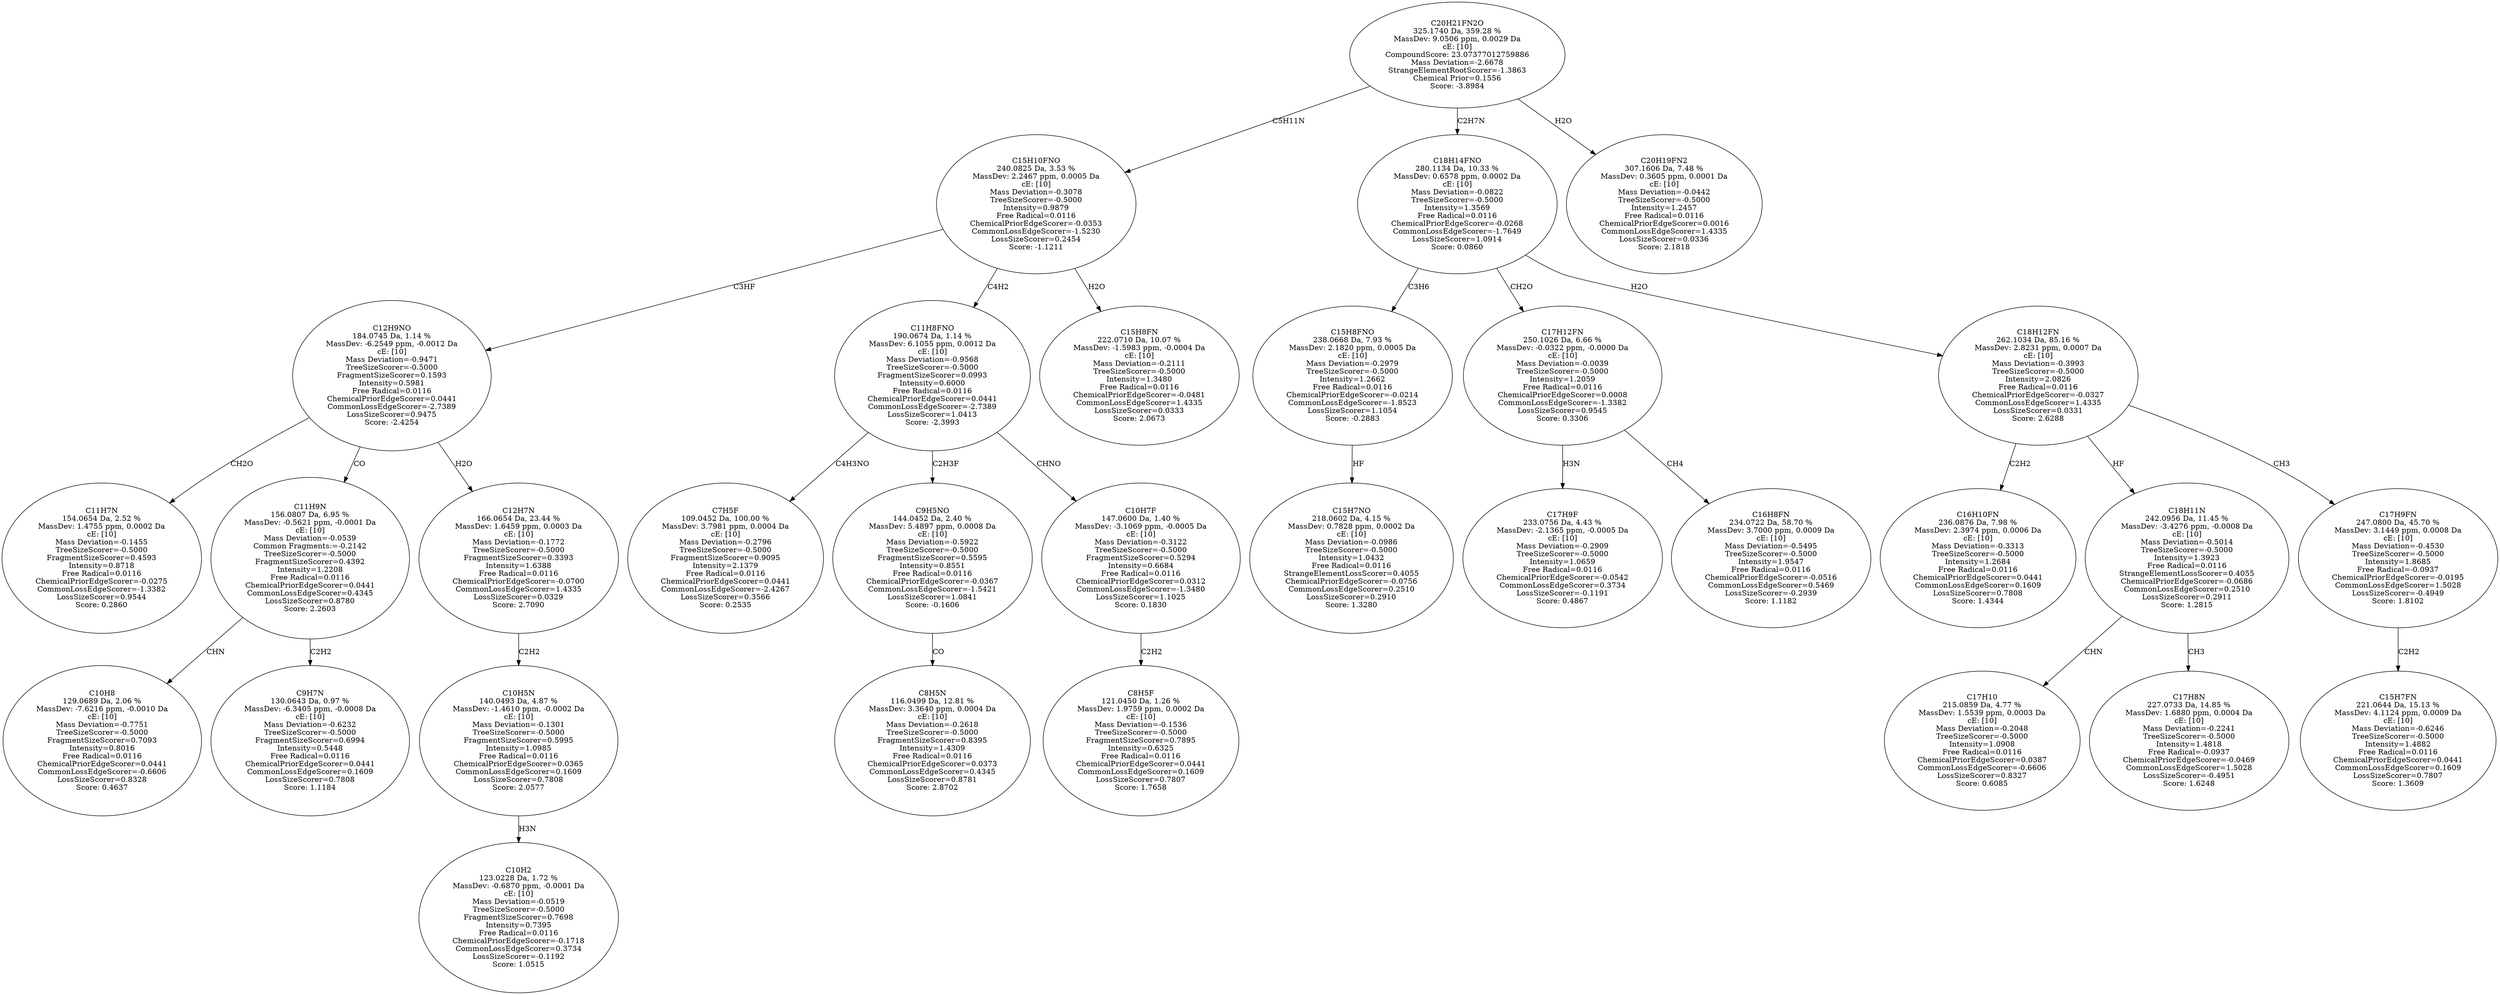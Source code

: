 strict digraph {
v1 [label="C11H7N\n154.0654 Da, 2.52 %\nMassDev: 1.4755 ppm, 0.0002 Da\ncE: [10]\nMass Deviation=-0.1455\nTreeSizeScorer=-0.5000\nFragmentSizeScorer=0.4593\nIntensity=0.8718\nFree Radical=0.0116\nChemicalPriorEdgeScorer=-0.0275\nCommonLossEdgeScorer=-1.3382\nLossSizeScorer=0.9544\nScore: 0.2860"];
v2 [label="C10H8\n129.0689 Da, 2.06 %\nMassDev: -7.6216 ppm, -0.0010 Da\ncE: [10]\nMass Deviation=-0.7751\nTreeSizeScorer=-0.5000\nFragmentSizeScorer=0.7093\nIntensity=0.8016\nFree Radical=0.0116\nChemicalPriorEdgeScorer=0.0441\nCommonLossEdgeScorer=-0.6606\nLossSizeScorer=0.8328\nScore: 0.4637"];
v3 [label="C9H7N\n130.0643 Da, 0.97 %\nMassDev: -6.3405 ppm, -0.0008 Da\ncE: [10]\nMass Deviation=-0.6232\nTreeSizeScorer=-0.5000\nFragmentSizeScorer=0.6994\nIntensity=0.5448\nFree Radical=0.0116\nChemicalPriorEdgeScorer=0.0441\nCommonLossEdgeScorer=0.1609\nLossSizeScorer=0.7808\nScore: 1.1184"];
v4 [label="C11H9N\n156.0807 Da, 6.95 %\nMassDev: -0.5621 ppm, -0.0001 Da\ncE: [10]\nMass Deviation=-0.0539\nCommon Fragments:=-0.2142\nTreeSizeScorer=-0.5000\nFragmentSizeScorer=0.4392\nIntensity=1.2208\nFree Radical=0.0116\nChemicalPriorEdgeScorer=0.0441\nCommonLossEdgeScorer=0.4345\nLossSizeScorer=0.8780\nScore: 2.2603"];
v5 [label="C10H2\n123.0228 Da, 1.72 %\nMassDev: -0.6870 ppm, -0.0001 Da\ncE: [10]\nMass Deviation=-0.0519\nTreeSizeScorer=-0.5000\nFragmentSizeScorer=0.7698\nIntensity=0.7395\nFree Radical=0.0116\nChemicalPriorEdgeScorer=-0.1718\nCommonLossEdgeScorer=0.3734\nLossSizeScorer=-0.1192\nScore: 1.0515"];
v6 [label="C10H5N\n140.0493 Da, 4.87 %\nMassDev: -1.4610 ppm, -0.0002 Da\ncE: [10]\nMass Deviation=-0.1301\nTreeSizeScorer=-0.5000\nFragmentSizeScorer=0.5995\nIntensity=1.0985\nFree Radical=0.0116\nChemicalPriorEdgeScorer=0.0365\nCommonLossEdgeScorer=0.1609\nLossSizeScorer=0.7808\nScore: 2.0577"];
v7 [label="C12H7N\n166.0654 Da, 23.44 %\nMassDev: 1.6459 ppm, 0.0003 Da\ncE: [10]\nMass Deviation=-0.1772\nTreeSizeScorer=-0.5000\nFragmentSizeScorer=0.3393\nIntensity=1.6388\nFree Radical=0.0116\nChemicalPriorEdgeScorer=-0.0700\nCommonLossEdgeScorer=1.4335\nLossSizeScorer=0.0329\nScore: 2.7090"];
v8 [label="C12H9NO\n184.0745 Da, 1.14 %\nMassDev: -6.2549 ppm, -0.0012 Da\ncE: [10]\nMass Deviation=-0.9471\nTreeSizeScorer=-0.5000\nFragmentSizeScorer=0.1593\nIntensity=0.5981\nFree Radical=0.0116\nChemicalPriorEdgeScorer=0.0441\nCommonLossEdgeScorer=-2.7389\nLossSizeScorer=0.9475\nScore: -2.4254"];
v9 [label="C7H5F\n109.0452 Da, 100.00 %\nMassDev: 3.7981 ppm, 0.0004 Da\ncE: [10]\nMass Deviation=-0.2796\nTreeSizeScorer=-0.5000\nFragmentSizeScorer=0.9095\nIntensity=2.1379\nFree Radical=0.0116\nChemicalPriorEdgeScorer=0.0441\nCommonLossEdgeScorer=-2.4267\nLossSizeScorer=0.3566\nScore: 0.2535"];
v10 [label="C8H5N\n116.0499 Da, 12.81 %\nMassDev: 3.3640 ppm, 0.0004 Da\ncE: [10]\nMass Deviation=-0.2618\nTreeSizeScorer=-0.5000\nFragmentSizeScorer=0.8395\nIntensity=1.4309\nFree Radical=0.0116\nChemicalPriorEdgeScorer=0.0373\nCommonLossEdgeScorer=0.4345\nLossSizeScorer=0.8781\nScore: 2.8702"];
v11 [label="C9H5NO\n144.0452 Da, 2.40 %\nMassDev: 5.4897 ppm, 0.0008 Da\ncE: [10]\nMass Deviation=-0.5922\nTreeSizeScorer=-0.5000\nFragmentSizeScorer=0.5595\nIntensity=0.8551\nFree Radical=0.0116\nChemicalPriorEdgeScorer=-0.0367\nCommonLossEdgeScorer=-1.5421\nLossSizeScorer=1.0841\nScore: -0.1606"];
v12 [label="C8H5F\n121.0450 Da, 1.26 %\nMassDev: 1.9759 ppm, 0.0002 Da\ncE: [10]\nMass Deviation=-0.1536\nTreeSizeScorer=-0.5000\nFragmentSizeScorer=0.7895\nIntensity=0.6325\nFree Radical=0.0116\nChemicalPriorEdgeScorer=0.0441\nCommonLossEdgeScorer=0.1609\nLossSizeScorer=0.7807\nScore: 1.7658"];
v13 [label="C10H7F\n147.0600 Da, 1.40 %\nMassDev: -3.1069 ppm, -0.0005 Da\ncE: [10]\nMass Deviation=-0.3122\nTreeSizeScorer=-0.5000\nFragmentSizeScorer=0.5294\nIntensity=0.6684\nFree Radical=0.0116\nChemicalPriorEdgeScorer=0.0312\nCommonLossEdgeScorer=-1.3480\nLossSizeScorer=1.1025\nScore: 0.1830"];
v14 [label="C11H8FNO\n190.0674 Da, 1.14 %\nMassDev: 6.1055 ppm, 0.0012 Da\ncE: [10]\nMass Deviation=-0.9568\nTreeSizeScorer=-0.5000\nFragmentSizeScorer=0.0993\nIntensity=0.6000\nFree Radical=0.0116\nChemicalPriorEdgeScorer=0.0441\nCommonLossEdgeScorer=-2.7389\nLossSizeScorer=1.0413\nScore: -2.3993"];
v15 [label="C15H8FN\n222.0710 Da, 10.07 %\nMassDev: -1.5983 ppm, -0.0004 Da\ncE: [10]\nMass Deviation=-0.2111\nTreeSizeScorer=-0.5000\nIntensity=1.3480\nFree Radical=0.0116\nChemicalPriorEdgeScorer=-0.0481\nCommonLossEdgeScorer=1.4335\nLossSizeScorer=0.0333\nScore: 2.0673"];
v16 [label="C15H10FNO\n240.0825 Da, 3.53 %\nMassDev: 2.2467 ppm, 0.0005 Da\ncE: [10]\nMass Deviation=-0.3078\nTreeSizeScorer=-0.5000\nIntensity=0.9879\nFree Radical=0.0116\nChemicalPriorEdgeScorer=-0.0353\nCommonLossEdgeScorer=-1.5230\nLossSizeScorer=0.2454\nScore: -1.1211"];
v17 [label="C15H7NO\n218.0602 Da, 4.15 %\nMassDev: 0.7828 ppm, 0.0002 Da\ncE: [10]\nMass Deviation=-0.0986\nTreeSizeScorer=-0.5000\nIntensity=1.0432\nFree Radical=0.0116\nStrangeElementLossScorer=0.4055\nChemicalPriorEdgeScorer=-0.0756\nCommonLossEdgeScorer=0.2510\nLossSizeScorer=0.2910\nScore: 1.3280"];
v18 [label="C15H8FNO\n238.0668 Da, 7.93 %\nMassDev: 2.1820 ppm, 0.0005 Da\ncE: [10]\nMass Deviation=-0.2979\nTreeSizeScorer=-0.5000\nIntensity=1.2662\nFree Radical=0.0116\nChemicalPriorEdgeScorer=-0.0214\nCommonLossEdgeScorer=-1.8523\nLossSizeScorer=1.1054\nScore: -0.2883"];
v19 [label="C17H9F\n233.0756 Da, 4.43 %\nMassDev: -2.1365 ppm, -0.0005 Da\ncE: [10]\nMass Deviation=-0.2909\nTreeSizeScorer=-0.5000\nIntensity=1.0659\nFree Radical=0.0116\nChemicalPriorEdgeScorer=-0.0542\nCommonLossEdgeScorer=0.3734\nLossSizeScorer=-0.1191\nScore: 0.4867"];
v20 [label="C16H8FN\n234.0722 Da, 58.70 %\nMassDev: 3.7000 ppm, 0.0009 Da\ncE: [10]\nMass Deviation=-0.5495\nTreeSizeScorer=-0.5000\nIntensity=1.9547\nFree Radical=0.0116\nChemicalPriorEdgeScorer=-0.0516\nCommonLossEdgeScorer=0.5469\nLossSizeScorer=-0.2939\nScore: 1.1182"];
v21 [label="C17H12FN\n250.1026 Da, 6.66 %\nMassDev: -0.0322 ppm, -0.0000 Da\ncE: [10]\nMass Deviation=-0.0039\nTreeSizeScorer=-0.5000\nIntensity=1.2059\nFree Radical=0.0116\nChemicalPriorEdgeScorer=0.0008\nCommonLossEdgeScorer=-1.3382\nLossSizeScorer=0.9545\nScore: 0.3306"];
v22 [label="C16H10FN\n236.0876 Da, 7.98 %\nMassDev: 2.3974 ppm, 0.0006 Da\ncE: [10]\nMass Deviation=-0.3313\nTreeSizeScorer=-0.5000\nIntensity=1.2684\nFree Radical=0.0116\nChemicalPriorEdgeScorer=0.0441\nCommonLossEdgeScorer=0.1609\nLossSizeScorer=0.7808\nScore: 1.4344"];
v23 [label="C17H10\n215.0859 Da, 4.77 %\nMassDev: 1.5539 ppm, 0.0003 Da\ncE: [10]\nMass Deviation=-0.2048\nTreeSizeScorer=-0.5000\nIntensity=1.0908\nFree Radical=0.0116\nChemicalPriorEdgeScorer=0.0387\nCommonLossEdgeScorer=-0.6606\nLossSizeScorer=0.8327\nScore: 0.6085"];
v24 [label="C17H8N\n227.0733 Da, 14.85 %\nMassDev: 1.6880 ppm, 0.0004 Da\ncE: [10]\nMass Deviation=-0.2241\nTreeSizeScorer=-0.5000\nIntensity=1.4818\nFree Radical=-0.0937\nChemicalPriorEdgeScorer=-0.0469\nCommonLossEdgeScorer=1.5028\nLossSizeScorer=-0.4951\nScore: 1.6248"];
v25 [label="C18H11N\n242.0956 Da, 11.45 %\nMassDev: -3.4276 ppm, -0.0008 Da\ncE: [10]\nMass Deviation=-0.5014\nTreeSizeScorer=-0.5000\nIntensity=1.3923\nFree Radical=0.0116\nStrangeElementLossScorer=0.4055\nChemicalPriorEdgeScorer=-0.0686\nCommonLossEdgeScorer=0.2510\nLossSizeScorer=0.2911\nScore: 1.2815"];
v26 [label="C15H7FN\n221.0644 Da, 15.13 %\nMassDev: 4.1124 ppm, 0.0009 Da\ncE: [10]\nMass Deviation=-0.6246\nTreeSizeScorer=-0.5000\nIntensity=1.4882\nFree Radical=0.0116\nChemicalPriorEdgeScorer=0.0441\nCommonLossEdgeScorer=0.1609\nLossSizeScorer=0.7807\nScore: 1.3609"];
v27 [label="C17H9FN\n247.0800 Da, 45.70 %\nMassDev: 3.1449 ppm, 0.0008 Da\ncE: [10]\nMass Deviation=-0.4530\nTreeSizeScorer=-0.5000\nIntensity=1.8685\nFree Radical=-0.0937\nChemicalPriorEdgeScorer=-0.0195\nCommonLossEdgeScorer=1.5028\nLossSizeScorer=-0.4949\nScore: 1.8102"];
v28 [label="C18H12FN\n262.1034 Da, 85.16 %\nMassDev: 2.8231 ppm, 0.0007 Da\ncE: [10]\nMass Deviation=-0.3993\nTreeSizeScorer=-0.5000\nIntensity=2.0826\nFree Radical=0.0116\nChemicalPriorEdgeScorer=-0.0327\nCommonLossEdgeScorer=1.4335\nLossSizeScorer=0.0331\nScore: 2.6288"];
v29 [label="C18H14FNO\n280.1134 Da, 10.33 %\nMassDev: 0.6578 ppm, 0.0002 Da\ncE: [10]\nMass Deviation=-0.0822\nTreeSizeScorer=-0.5000\nIntensity=1.3569\nFree Radical=0.0116\nChemicalPriorEdgeScorer=-0.0268\nCommonLossEdgeScorer=-1.7649\nLossSizeScorer=1.0914\nScore: 0.0860"];
v30 [label="C20H19FN2\n307.1606 Da, 7.48 %\nMassDev: 0.3605 ppm, 0.0001 Da\ncE: [10]\nMass Deviation=-0.0442\nTreeSizeScorer=-0.5000\nIntensity=1.2457\nFree Radical=0.0116\nChemicalPriorEdgeScorer=0.0016\nCommonLossEdgeScorer=1.4335\nLossSizeScorer=0.0336\nScore: 2.1818"];
v31 [label="C20H21FN2O\n325.1740 Da, 359.28 %\nMassDev: 9.0506 ppm, 0.0029 Da\ncE: [10]\nCompoundScore: 23.07377012759886\nMass Deviation=-2.6678\nStrangeElementRootScorer=-1.3863\nChemical Prior=0.1556\nScore: -3.8984"];
v8 -> v1 [label="CH2O"];
v4 -> v2 [label="CHN"];
v4 -> v3 [label="C2H2"];
v8 -> v4 [label="CO"];
v6 -> v5 [label="H3N"];
v7 -> v6 [label="C2H2"];
v8 -> v7 [label="H2O"];
v16 -> v8 [label="C3HF"];
v14 -> v9 [label="C4H3NO"];
v11 -> v10 [label="CO"];
v14 -> v11 [label="C2H3F"];
v13 -> v12 [label="C2H2"];
v14 -> v13 [label="CHNO"];
v16 -> v14 [label="C4H2"];
v16 -> v15 [label="H2O"];
v31 -> v16 [label="C5H11N"];
v18 -> v17 [label="HF"];
v29 -> v18 [label="C3H6"];
v21 -> v19 [label="H3N"];
v21 -> v20 [label="CH4"];
v29 -> v21 [label="CH2O"];
v28 -> v22 [label="C2H2"];
v25 -> v23 [label="CHN"];
v25 -> v24 [label="CH3"];
v28 -> v25 [label="HF"];
v27 -> v26 [label="C2H2"];
v28 -> v27 [label="CH3"];
v29 -> v28 [label="H2O"];
v31 -> v29 [label="C2H7N"];
v31 -> v30 [label="H2O"];
}